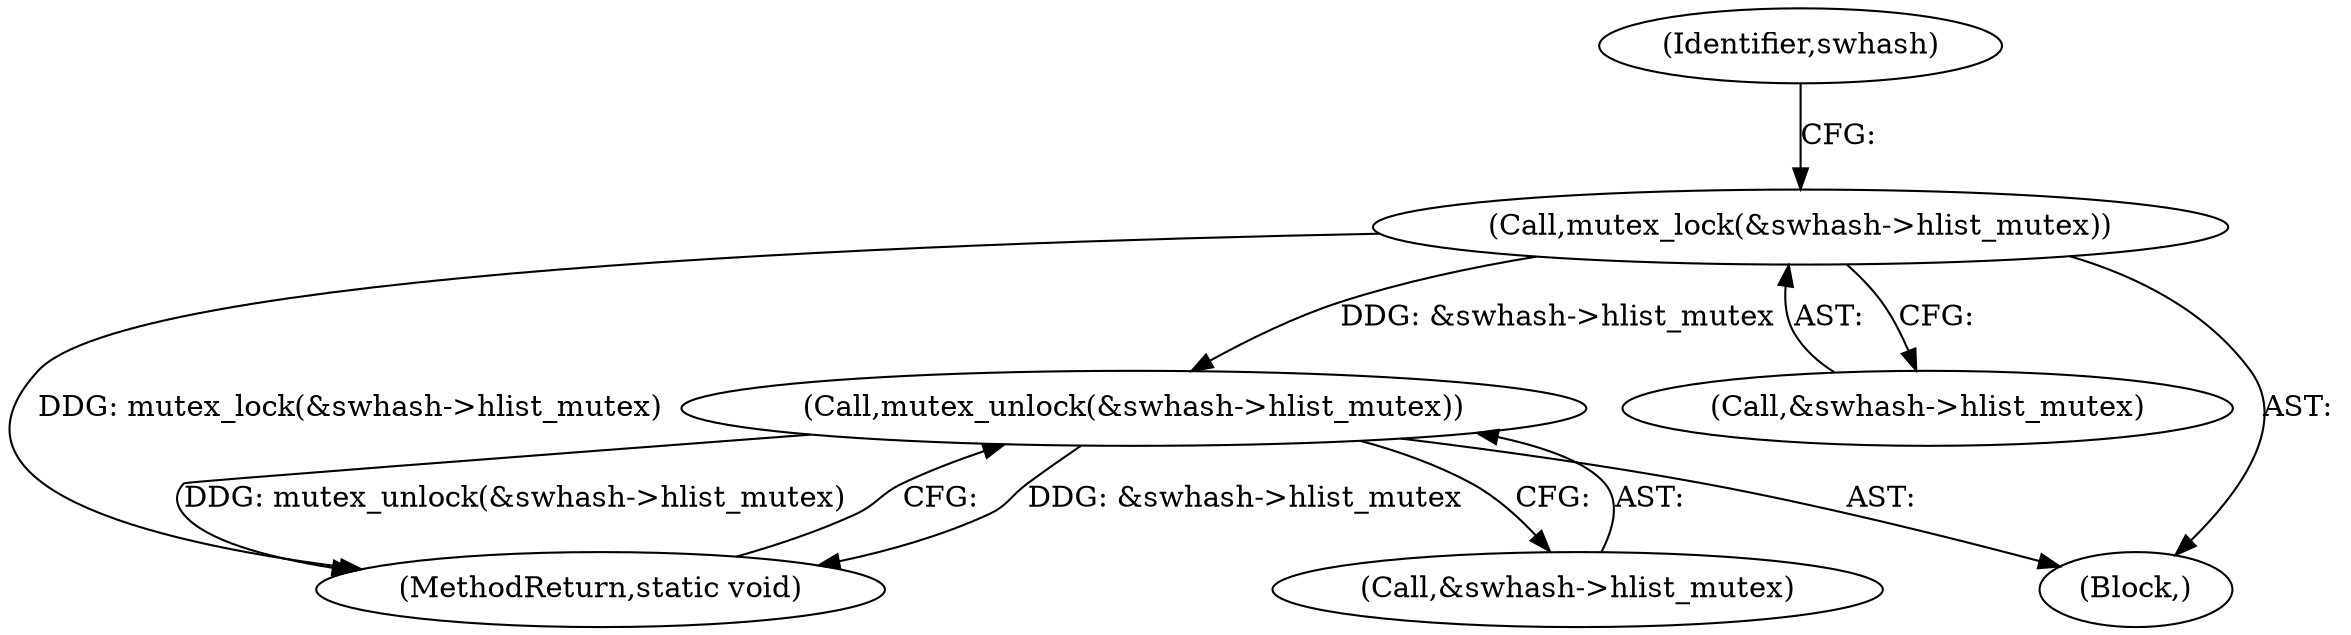 digraph "1_linux_12ca6ad2e3a896256f086497a7c7406a547ee373@API" {
"1000124" [label="(Call,mutex_unlock(&swhash->hlist_mutex))"];
"1000112" [label="(Call,mutex_lock(&swhash->hlist_mutex))"];
"1000124" [label="(Call,mutex_unlock(&swhash->hlist_mutex))"];
"1000112" [label="(Call,mutex_lock(&swhash->hlist_mutex))"];
"1000125" [label="(Call,&swhash->hlist_mutex)"];
"1000129" [label="(MethodReturn,static void)"];
"1000113" [label="(Call,&swhash->hlist_mutex)"];
"1000119" [label="(Identifier,swhash)"];
"1000102" [label="(Block,)"];
"1000124" -> "1000102"  [label="AST: "];
"1000124" -> "1000125"  [label="CFG: "];
"1000125" -> "1000124"  [label="AST: "];
"1000129" -> "1000124"  [label="CFG: "];
"1000124" -> "1000129"  [label="DDG: &swhash->hlist_mutex"];
"1000124" -> "1000129"  [label="DDG: mutex_unlock(&swhash->hlist_mutex)"];
"1000112" -> "1000124"  [label="DDG: &swhash->hlist_mutex"];
"1000112" -> "1000102"  [label="AST: "];
"1000112" -> "1000113"  [label="CFG: "];
"1000113" -> "1000112"  [label="AST: "];
"1000119" -> "1000112"  [label="CFG: "];
"1000112" -> "1000129"  [label="DDG: mutex_lock(&swhash->hlist_mutex)"];
}
